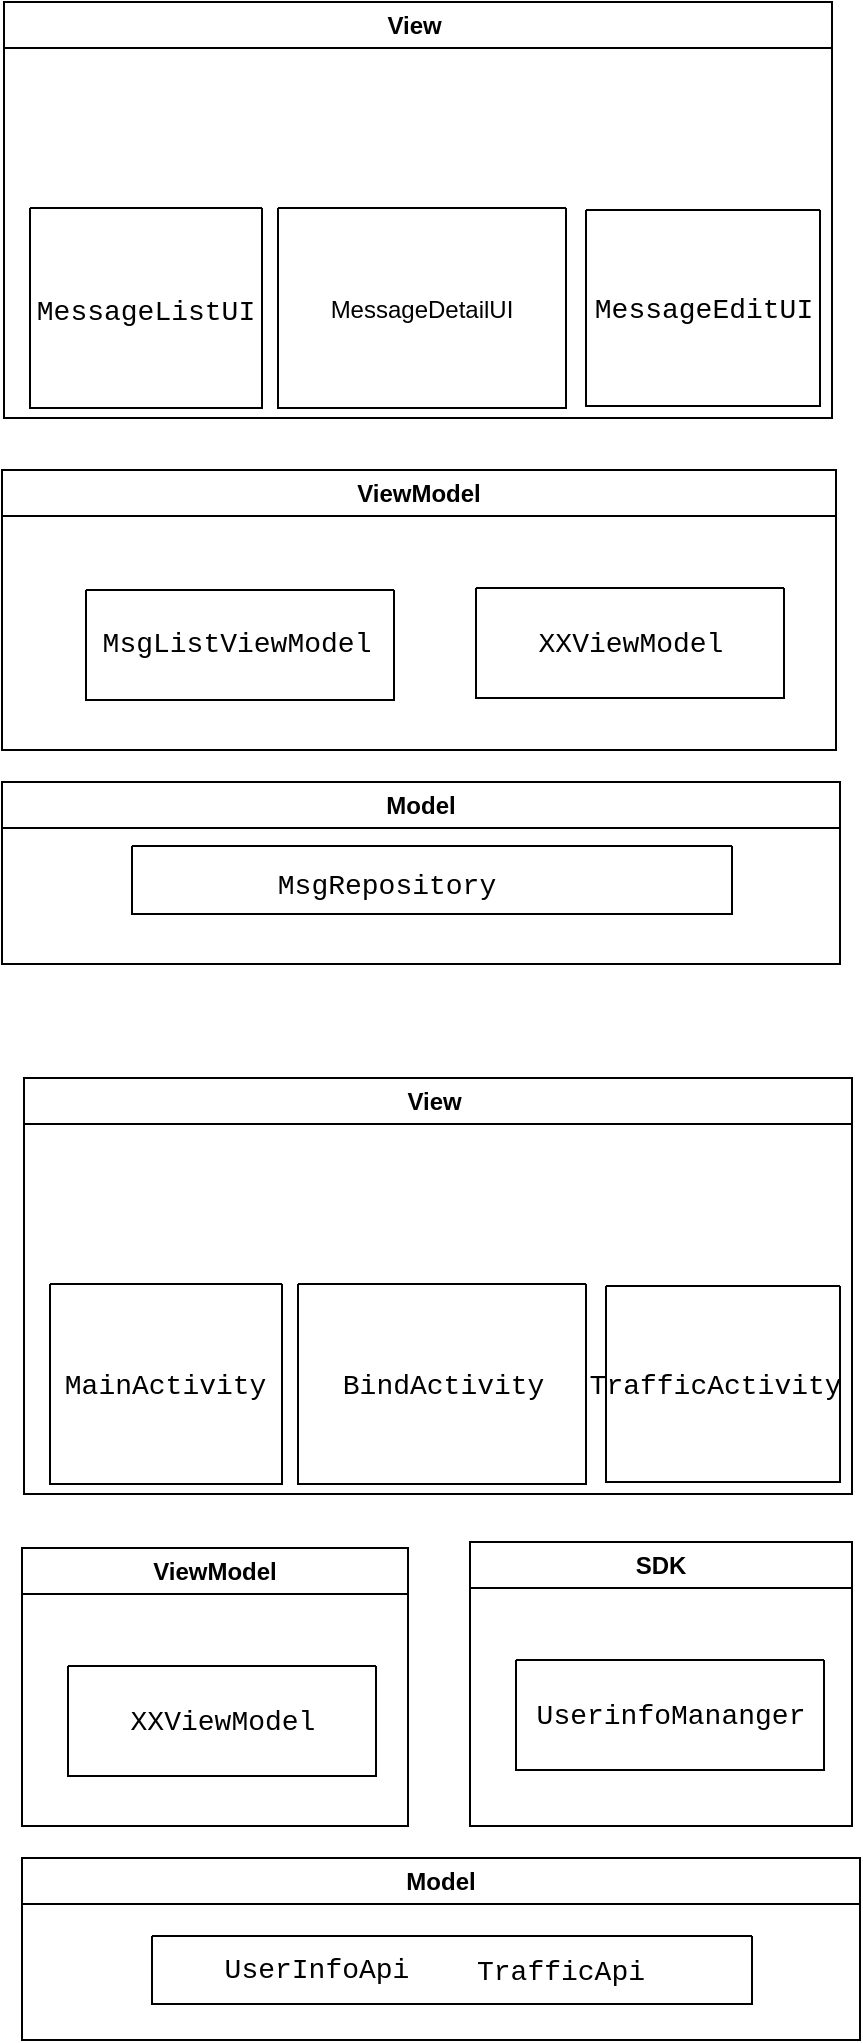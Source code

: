 <mxfile version="22.0.8" type="github">
  <diagram id="kgpKYQtTHZ0yAKxKKP6v" name="Page-1">
    <mxGraphModel dx="1050" dy="675" grid="0" gridSize="10" guides="1" tooltips="1" connect="1" arrows="1" fold="1" page="0" pageScale="1" pageWidth="850" pageHeight="1100" math="0" shadow="0">
      <root>
        <mxCell id="0" />
        <mxCell id="1" parent="0" />
        <mxCell id="7Kd2hUJIXaFdxS-v65cK-2" value="View&amp;nbsp;" style="swimlane;whiteSpace=wrap;html=1;" vertex="1" parent="1">
          <mxGeometry x="187" y="178" width="414" height="208" as="geometry">
            <mxRectangle x="178" y="159" width="65" height="26" as="alternateBounds" />
          </mxGeometry>
        </mxCell>
        <mxCell id="7Kd2hUJIXaFdxS-v65cK-5" value="" style="swimlane;startSize=0;" vertex="1" parent="7Kd2hUJIXaFdxS-v65cK-2">
          <mxGeometry x="291" y="104" width="117" height="98" as="geometry" />
        </mxCell>
        <mxCell id="7Kd2hUJIXaFdxS-v65cK-12" value="&lt;div style=&quot;font-family: Consolas, &amp;quot;Courier New&amp;quot;, monospace; font-size: 14px; line-height: 19px;&quot;&gt;MessageEditUI&lt;br&gt;&lt;/div&gt;" style="text;html=1;strokeColor=none;fillColor=none;align=center;verticalAlign=middle;whiteSpace=wrap;rounded=0;" vertex="1" parent="7Kd2hUJIXaFdxS-v65cK-5">
          <mxGeometry x="28.5" y="35" width="60" height="30" as="geometry" />
        </mxCell>
        <mxCell id="7Kd2hUJIXaFdxS-v65cK-4" value="" style="swimlane;startSize=0;" vertex="1" parent="7Kd2hUJIXaFdxS-v65cK-2">
          <mxGeometry x="137" y="103" width="144" height="100" as="geometry" />
        </mxCell>
        <mxCell id="7Kd2hUJIXaFdxS-v65cK-17" value="MessageDetailUI" style="text;html=1;strokeColor=none;fillColor=none;align=center;verticalAlign=middle;whiteSpace=wrap;rounded=0;" vertex="1" parent="7Kd2hUJIXaFdxS-v65cK-4">
          <mxGeometry x="42" y="36" width="60" height="30" as="geometry" />
        </mxCell>
        <mxCell id="7Kd2hUJIXaFdxS-v65cK-46" style="edgeStyle=none;curved=1;rounded=0;orthogonalLoop=1;jettySize=auto;html=1;exitX=1;exitY=0;exitDx=0;exitDy=0;fontSize=12;startSize=8;endSize=8;" edge="1" parent="7Kd2hUJIXaFdxS-v65cK-2" source="7Kd2hUJIXaFdxS-v65cK-4" target="7Kd2hUJIXaFdxS-v65cK-4">
          <mxGeometry relative="1" as="geometry" />
        </mxCell>
        <mxCell id="7Kd2hUJIXaFdxS-v65cK-3" value="" style="swimlane;startSize=0;" vertex="1" parent="1">
          <mxGeometry x="200" y="281" width="116" height="100" as="geometry" />
        </mxCell>
        <mxCell id="7Kd2hUJIXaFdxS-v65cK-10" value="&lt;div style=&quot;font-family: Consolas, &amp;quot;Courier New&amp;quot;, monospace; font-size: 14px; line-height: 19px;&quot;&gt;MessageListUI&lt;br&gt;&lt;/div&gt;" style="text;html=1;strokeColor=none;fillColor=none;align=center;verticalAlign=middle;whiteSpace=wrap;rounded=0;" vertex="1" parent="7Kd2hUJIXaFdxS-v65cK-3">
          <mxGeometry x="28" y="37" width="60" height="30" as="geometry" />
        </mxCell>
        <mxCell id="7Kd2hUJIXaFdxS-v65cK-18" value="ViewModel" style="swimlane;whiteSpace=wrap;html=1;" vertex="1" parent="1">
          <mxGeometry x="186" y="412" width="417" height="140" as="geometry" />
        </mxCell>
        <mxCell id="7Kd2hUJIXaFdxS-v65cK-25" value="" style="swimlane;startSize=0;" vertex="1" parent="7Kd2hUJIXaFdxS-v65cK-18">
          <mxGeometry x="237" y="59" width="154" height="55" as="geometry" />
        </mxCell>
        <mxCell id="7Kd2hUJIXaFdxS-v65cK-26" value="&lt;div style=&quot;font-family: Consolas, &amp;quot;Courier New&amp;quot;, monospace; font-size: 14px; line-height: 19px;&quot;&gt;&lt;span style=&quot;background-color: rgb(255, 255, 255);&quot;&gt;XX&lt;/span&gt;&lt;span style=&quot;background-color: rgb(255, 255, 255);&quot;&gt;ViewModel&lt;/span&gt;&lt;/div&gt;" style="text;html=1;align=center;verticalAlign=middle;resizable=0;points=[];autosize=1;strokeColor=none;fillColor=none;" vertex="1" parent="7Kd2hUJIXaFdxS-v65cK-25">
          <mxGeometry x="25" y="12" width="103" height="31" as="geometry" />
        </mxCell>
        <mxCell id="7Kd2hUJIXaFdxS-v65cK-43" value="" style="swimlane;startSize=0;" vertex="1" parent="7Kd2hUJIXaFdxS-v65cK-18">
          <mxGeometry x="42" y="60" width="154" height="55" as="geometry" />
        </mxCell>
        <mxCell id="7Kd2hUJIXaFdxS-v65cK-44" value="&lt;div style=&quot;font-family: Consolas, &amp;quot;Courier New&amp;quot;, monospace; font-size: 14px; line-height: 19px;&quot;&gt;&lt;span style=&quot;background-color: rgb(255, 255, 255);&quot;&gt;MsgListViewModel&lt;/span&gt;&lt;/div&gt;" style="text;html=1;align=center;verticalAlign=middle;resizable=0;points=[];autosize=1;strokeColor=none;fillColor=none;" vertex="1" parent="7Kd2hUJIXaFdxS-v65cK-18">
          <mxGeometry x="46" y="71" width="141" height="31" as="geometry" />
        </mxCell>
        <mxCell id="7Kd2hUJIXaFdxS-v65cK-22" value="Model" style="swimlane;whiteSpace=wrap;html=1;" vertex="1" parent="1">
          <mxGeometry x="186" y="568" width="419" height="91" as="geometry" />
        </mxCell>
        <mxCell id="7Kd2hUJIXaFdxS-v65cK-23" value="" style="swimlane;startSize=0;" vertex="1" parent="7Kd2hUJIXaFdxS-v65cK-22">
          <mxGeometry x="65" y="32" width="300" height="34" as="geometry" />
        </mxCell>
        <mxCell id="7Kd2hUJIXaFdxS-v65cK-24" value="&lt;div style=&quot;font-family: Consolas, &amp;quot;Courier New&amp;quot;, monospace; font-size: 14px; line-height: 19px;&quot;&gt;&lt;div style=&quot;line-height: 19px;&quot;&gt;&lt;span style=&quot;background-color: rgb(255, 255, 255);&quot;&gt;MsgRepository&lt;/span&gt;&lt;/div&gt;&lt;/div&gt;" style="text;html=1;align=center;verticalAlign=middle;resizable=0;points=[];autosize=1;strokeColor=none;fillColor=none;" vertex="1" parent="1">
          <mxGeometry x="319" y="604" width="118" height="31" as="geometry" />
        </mxCell>
        <mxCell id="7Kd2hUJIXaFdxS-v65cK-48" value="View&amp;nbsp;" style="swimlane;whiteSpace=wrap;html=1;" vertex="1" parent="1">
          <mxGeometry x="197" y="716" width="414" height="208" as="geometry">
            <mxRectangle x="178" y="159" width="65" height="26" as="alternateBounds" />
          </mxGeometry>
        </mxCell>
        <mxCell id="7Kd2hUJIXaFdxS-v65cK-49" value="" style="swimlane;startSize=0;" vertex="1" parent="7Kd2hUJIXaFdxS-v65cK-48">
          <mxGeometry x="291" y="104" width="117" height="98" as="geometry" />
        </mxCell>
        <mxCell id="7Kd2hUJIXaFdxS-v65cK-50" value="&lt;div style=&quot;font-family: Consolas, &amp;quot;Courier New&amp;quot;, monospace; font-size: 14px; line-height: 19px;&quot;&gt;TrafficActivity&amp;nbsp;&lt;br&gt;&lt;/div&gt;" style="text;html=1;strokeColor=none;fillColor=none;align=center;verticalAlign=middle;whiteSpace=wrap;rounded=0;" vertex="1" parent="7Kd2hUJIXaFdxS-v65cK-49">
          <mxGeometry x="28.5" y="35" width="60" height="30" as="geometry" />
        </mxCell>
        <mxCell id="7Kd2hUJIXaFdxS-v65cK-51" value="" style="swimlane;startSize=0;" vertex="1" parent="7Kd2hUJIXaFdxS-v65cK-48">
          <mxGeometry x="137" y="103" width="144" height="100" as="geometry" />
        </mxCell>
        <mxCell id="7Kd2hUJIXaFdxS-v65cK-64" value="&lt;div style=&quot;font-family: Consolas, &amp;quot;Courier New&amp;quot;, monospace; font-size: 14px; line-height: 19px;&quot;&gt;BindActivity&amp;nbsp;&lt;br&gt;&lt;/div&gt;" style="text;html=1;strokeColor=none;fillColor=none;align=center;verticalAlign=middle;whiteSpace=wrap;rounded=0;" vertex="1" parent="7Kd2hUJIXaFdxS-v65cK-51">
          <mxGeometry x="47" y="36" width="60" height="30" as="geometry" />
        </mxCell>
        <mxCell id="7Kd2hUJIXaFdxS-v65cK-53" style="edgeStyle=none;curved=1;rounded=0;orthogonalLoop=1;jettySize=auto;html=1;exitX=1;exitY=0;exitDx=0;exitDy=0;fontSize=12;startSize=8;endSize=8;" edge="1" parent="7Kd2hUJIXaFdxS-v65cK-48" source="7Kd2hUJIXaFdxS-v65cK-51" target="7Kd2hUJIXaFdxS-v65cK-51">
          <mxGeometry relative="1" as="geometry" />
        </mxCell>
        <mxCell id="7Kd2hUJIXaFdxS-v65cK-54" value="" style="swimlane;startSize=0;" vertex="1" parent="1">
          <mxGeometry x="210" y="819" width="116" height="100" as="geometry" />
        </mxCell>
        <mxCell id="7Kd2hUJIXaFdxS-v65cK-65" value="&lt;div style=&quot;font-family: Consolas, &amp;quot;Courier New&amp;quot;, monospace; font-size: 14px; line-height: 19px;&quot;&gt;MainActivity&amp;nbsp;&lt;br&gt;&lt;/div&gt;" style="text;html=1;strokeColor=none;fillColor=none;align=center;verticalAlign=middle;whiteSpace=wrap;rounded=0;" vertex="1" parent="7Kd2hUJIXaFdxS-v65cK-54">
          <mxGeometry x="32" y="36" width="60" height="30" as="geometry" />
        </mxCell>
        <mxCell id="7Kd2hUJIXaFdxS-v65cK-56" value="ViewModel" style="swimlane;whiteSpace=wrap;html=1;" vertex="1" parent="1">
          <mxGeometry x="196" y="951" width="193" height="139" as="geometry" />
        </mxCell>
        <mxCell id="7Kd2hUJIXaFdxS-v65cK-57" value="" style="swimlane;startSize=0;" vertex="1" parent="7Kd2hUJIXaFdxS-v65cK-56">
          <mxGeometry x="23" y="59" width="154" height="55" as="geometry" />
        </mxCell>
        <mxCell id="7Kd2hUJIXaFdxS-v65cK-58" value="&lt;div style=&quot;font-family: Consolas, &amp;quot;Courier New&amp;quot;, monospace; font-size: 14px; line-height: 19px;&quot;&gt;&lt;span style=&quot;background-color: rgb(255, 255, 255);&quot;&gt;XX&lt;/span&gt;&lt;span style=&quot;background-color: rgb(255, 255, 255);&quot;&gt;ViewModel&lt;/span&gt;&lt;/div&gt;" style="text;html=1;align=center;verticalAlign=middle;resizable=0;points=[];autosize=1;strokeColor=none;fillColor=none;" vertex="1" parent="7Kd2hUJIXaFdxS-v65cK-57">
          <mxGeometry x="25" y="12" width="103" height="31" as="geometry" />
        </mxCell>
        <mxCell id="7Kd2hUJIXaFdxS-v65cK-61" value="Model" style="swimlane;whiteSpace=wrap;html=1;" vertex="1" parent="1">
          <mxGeometry x="196" y="1106" width="419" height="91" as="geometry" />
        </mxCell>
        <mxCell id="7Kd2hUJIXaFdxS-v65cK-62" value="" style="swimlane;startSize=0;" vertex="1" parent="7Kd2hUJIXaFdxS-v65cK-61">
          <mxGeometry x="65" y="39" width="300" height="34" as="geometry" />
        </mxCell>
        <mxCell id="7Kd2hUJIXaFdxS-v65cK-63" value="&lt;div style=&quot;font-family: Consolas, &amp;quot;Courier New&amp;quot;, monospace; font-size: 14px; line-height: 19px;&quot;&gt;&lt;div style=&quot;line-height: 19px;&quot;&gt;UserInfoApi&lt;br&gt;&lt;/div&gt;&lt;/div&gt;" style="text;html=1;align=center;verticalAlign=middle;resizable=0;points=[];autosize=1;strokeColor=none;fillColor=none;" vertex="1" parent="7Kd2hUJIXaFdxS-v65cK-62">
          <mxGeometry x="30" y="1.5" width="103" height="31" as="geometry" />
        </mxCell>
        <mxCell id="7Kd2hUJIXaFdxS-v65cK-66" value="&lt;div style=&quot;font-family: Consolas, &amp;quot;Courier New&amp;quot;, monospace; font-size: 14px; line-height: 19px;&quot;&gt;&lt;div style=&quot;line-height: 19px;&quot;&gt;TrafficApi&lt;br&gt;&lt;/div&gt;&lt;/div&gt;" style="text;html=1;align=center;verticalAlign=middle;resizable=0;points=[];autosize=1;strokeColor=none;fillColor=none;" vertex="1" parent="7Kd2hUJIXaFdxS-v65cK-62">
          <mxGeometry x="156.5" y="2" width="95" height="31" as="geometry" />
        </mxCell>
        <mxCell id="7Kd2hUJIXaFdxS-v65cK-74" value="SDK" style="swimlane;whiteSpace=wrap;html=1;startSize=23;" vertex="1" parent="1">
          <mxGeometry x="420" y="948" width="191" height="142" as="geometry" />
        </mxCell>
        <mxCell id="7Kd2hUJIXaFdxS-v65cK-75" value="" style="swimlane;startSize=0;" vertex="1" parent="7Kd2hUJIXaFdxS-v65cK-74">
          <mxGeometry x="23" y="59" width="154" height="55" as="geometry" />
        </mxCell>
        <mxCell id="7Kd2hUJIXaFdxS-v65cK-76" value="&lt;div style=&quot;font-family: Consolas, &amp;quot;Courier New&amp;quot;, monospace; font-size: 14px; line-height: 19px;&quot;&gt;UserinfoMananger&lt;/div&gt;" style="text;html=1;align=center;verticalAlign=middle;resizable=0;points=[];autosize=1;strokeColor=none;fillColor=none;" vertex="1" parent="7Kd2hUJIXaFdxS-v65cK-75">
          <mxGeometry x="6" y="12" width="141" height="31" as="geometry" />
        </mxCell>
      </root>
    </mxGraphModel>
  </diagram>
</mxfile>
